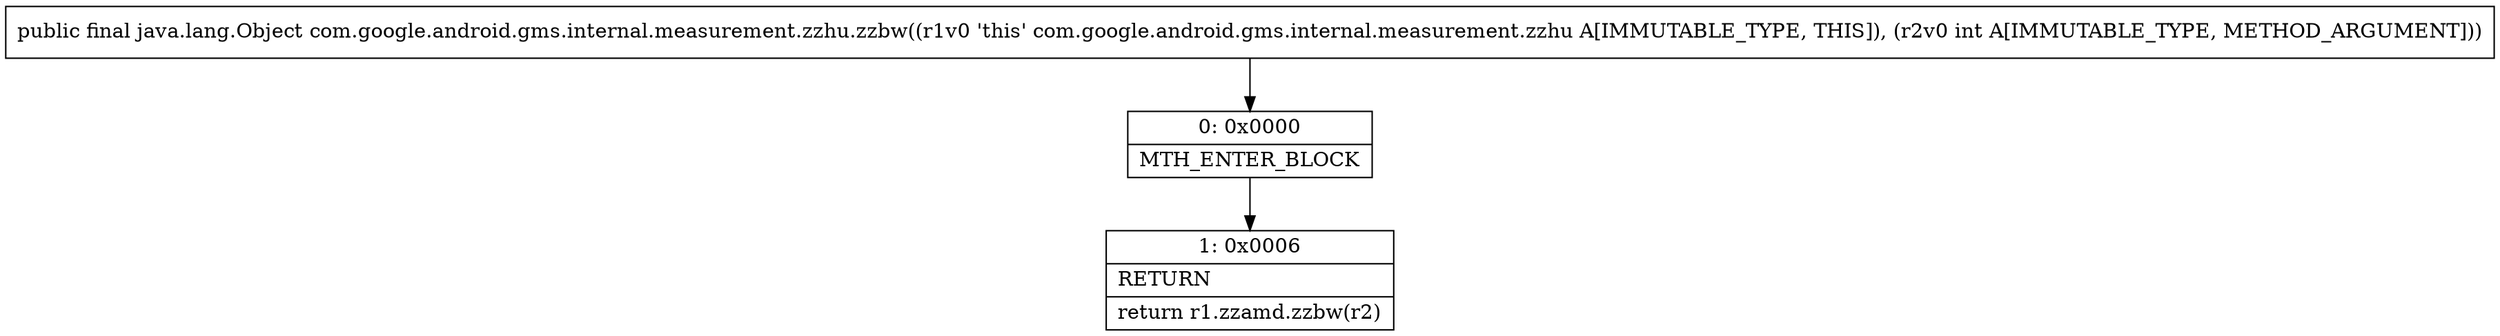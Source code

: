 digraph "CFG forcom.google.android.gms.internal.measurement.zzhu.zzbw(I)Ljava\/lang\/Object;" {
Node_0 [shape=record,label="{0\:\ 0x0000|MTH_ENTER_BLOCK\l}"];
Node_1 [shape=record,label="{1\:\ 0x0006|RETURN\l|return r1.zzamd.zzbw(r2)\l}"];
MethodNode[shape=record,label="{public final java.lang.Object com.google.android.gms.internal.measurement.zzhu.zzbw((r1v0 'this' com.google.android.gms.internal.measurement.zzhu A[IMMUTABLE_TYPE, THIS]), (r2v0 int A[IMMUTABLE_TYPE, METHOD_ARGUMENT])) }"];
MethodNode -> Node_0;
Node_0 -> Node_1;
}

